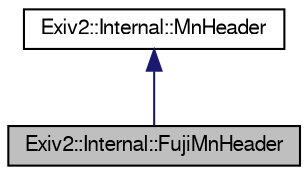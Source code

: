 digraph "Exiv2::Internal::FujiMnHeader"
{
  edge [fontname="FreeSans",fontsize="10",labelfontname="FreeSans",labelfontsize="10"];
  node [fontname="FreeSans",fontsize="10",shape=record];
  Node1 [label="Exiv2::Internal::FujiMnHeader",height=0.2,width=0.4,color="black", fillcolor="grey75", style="filled" fontcolor="black"];
  Node2 -> Node1 [dir="back",color="midnightblue",fontsize="10",style="solid",fontname="FreeSans"];
  Node2 [label="Exiv2::Internal::MnHeader",height=0.2,width=0.4,color="black", fillcolor="white", style="filled",URL="$classExiv2_1_1Internal_1_1MnHeader.html",tooltip="Makernote header interface. This class is used with TIFF makernotes. "];
}
